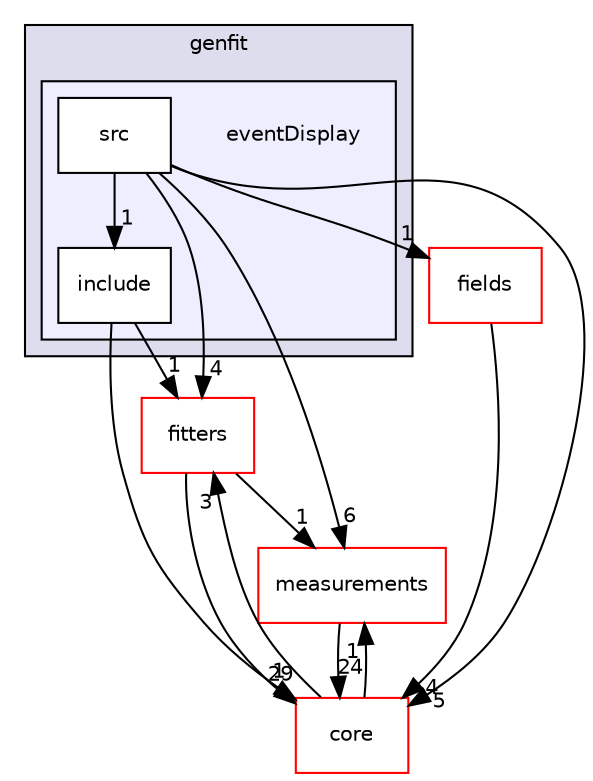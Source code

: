 digraph "genfit/eventDisplay" {
  compound=true
  node [ fontsize="10", fontname="Helvetica"];
  edge [ labelfontsize="10", labelfontname="Helvetica"];
  subgraph clusterdir_a1ebdee7ea4e629a53aa4045c16b947a {
    graph [ bgcolor="#ddddee", pencolor="black", label="genfit" fontname="Helvetica", fontsize="10", URL="dir_a1ebdee7ea4e629a53aa4045c16b947a.html"]
  subgraph clusterdir_944f990e992f4b9f956bc59c3ce7486c {
    graph [ bgcolor="#eeeeff", pencolor="black", label="" URL="dir_944f990e992f4b9f956bc59c3ce7486c.html"];
    dir_944f990e992f4b9f956bc59c3ce7486c [shape=plaintext label="eventDisplay"];
    dir_4c15ed863a9f12c514cfda628efd9c6e [shape=box label="include" color="black" fillcolor="white" style="filled" URL="dir_4c15ed863a9f12c514cfda628efd9c6e.html"];
    dir_14d5a26b8b025dc1c1af7b98a391b4e4 [shape=box label="src" color="black" fillcolor="white" style="filled" URL="dir_14d5a26b8b025dc1c1af7b98a391b4e4.html"];
  }
  }
  dir_a4c240e34ae002d1595c9d58fa050d9d [shape=box label="fields" fillcolor="white" style="filled" color="red" URL="dir_a4c240e34ae002d1595c9d58fa050d9d.html"];
  dir_84ddfff8e8c088d4b1ab178aeca71541 [shape=box label="fitters" fillcolor="white" style="filled" color="red" URL="dir_84ddfff8e8c088d4b1ab178aeca71541.html"];
  dir_9268fb76a242d6fab4cb1d575f1746b1 [shape=box label="measurements" fillcolor="white" style="filled" color="red" URL="dir_9268fb76a242d6fab4cb1d575f1746b1.html"];
  dir_7a40b7556c10f243ca9453eab1d74876 [shape=box label="core" fillcolor="white" style="filled" color="red" URL="dir_7a40b7556c10f243ca9453eab1d74876.html"];
  dir_a4c240e34ae002d1595c9d58fa050d9d->dir_7a40b7556c10f243ca9453eab1d74876 [headlabel="4", labeldistance=1.5 headhref="dir_000037_000029.html"];
  dir_84ddfff8e8c088d4b1ab178aeca71541->dir_9268fb76a242d6fab4cb1d575f1746b1 [headlabel="1", labeldistance=1.5 headhref="dir_000043_000054.html"];
  dir_84ddfff8e8c088d4b1ab178aeca71541->dir_7a40b7556c10f243ca9453eab1d74876 [headlabel="29", labeldistance=1.5 headhref="dir_000043_000029.html"];
  dir_9268fb76a242d6fab4cb1d575f1746b1->dir_7a40b7556c10f243ca9453eab1d74876 [headlabel="24", labeldistance=1.5 headhref="dir_000054_000029.html"];
  dir_4c15ed863a9f12c514cfda628efd9c6e->dir_84ddfff8e8c088d4b1ab178aeca71541 [headlabel="1", labeldistance=1.5 headhref="dir_000035_000043.html"];
  dir_4c15ed863a9f12c514cfda628efd9c6e->dir_7a40b7556c10f243ca9453eab1d74876 [headlabel="1", labeldistance=1.5 headhref="dir_000035_000029.html"];
  dir_7a40b7556c10f243ca9453eab1d74876->dir_84ddfff8e8c088d4b1ab178aeca71541 [headlabel="3", labeldistance=1.5 headhref="dir_000029_000043.html"];
  dir_7a40b7556c10f243ca9453eab1d74876->dir_9268fb76a242d6fab4cb1d575f1746b1 [headlabel="1", labeldistance=1.5 headhref="dir_000029_000054.html"];
  dir_14d5a26b8b025dc1c1af7b98a391b4e4->dir_a4c240e34ae002d1595c9d58fa050d9d [headlabel="1", labeldistance=1.5 headhref="dir_000036_000037.html"];
  dir_14d5a26b8b025dc1c1af7b98a391b4e4->dir_84ddfff8e8c088d4b1ab178aeca71541 [headlabel="4", labeldistance=1.5 headhref="dir_000036_000043.html"];
  dir_14d5a26b8b025dc1c1af7b98a391b4e4->dir_9268fb76a242d6fab4cb1d575f1746b1 [headlabel="6", labeldistance=1.5 headhref="dir_000036_000054.html"];
  dir_14d5a26b8b025dc1c1af7b98a391b4e4->dir_4c15ed863a9f12c514cfda628efd9c6e [headlabel="1", labeldistance=1.5 headhref="dir_000036_000035.html"];
  dir_14d5a26b8b025dc1c1af7b98a391b4e4->dir_7a40b7556c10f243ca9453eab1d74876 [headlabel="5", labeldistance=1.5 headhref="dir_000036_000029.html"];
}
